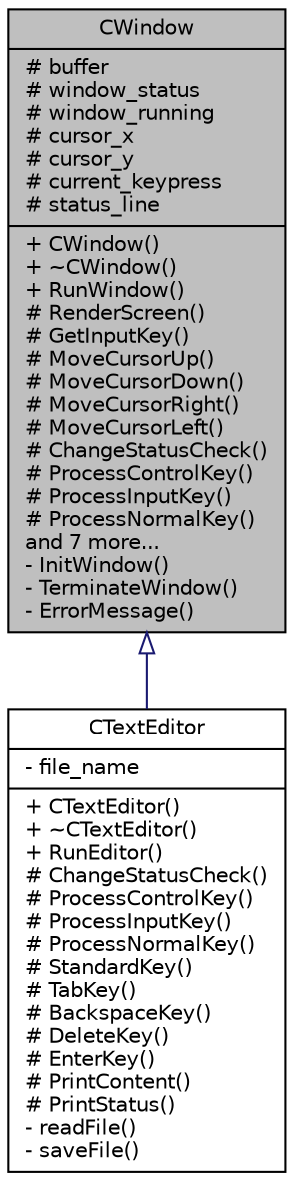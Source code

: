 digraph "CWindow"
{
 // LATEX_PDF_SIZE
  edge [fontname="Helvetica",fontsize="10",labelfontname="Helvetica",labelfontsize="10"];
  node [fontname="Helvetica",fontsize="10",shape=record];
  Node1 [label="{CWindow\n|# buffer\l# window_status\l# window_running\l# cursor_x\l# cursor_y\l# current_keypress\l# status_line\l|+ CWindow()\l+ ~CWindow()\l+ RunWindow()\l# RenderScreen()\l# GetInputKey()\l# MoveCursorUp()\l# MoveCursorDown()\l# MoveCursorRight()\l# MoveCursorLeft()\l# ChangeStatusCheck()\l# ProcessControlKey()\l# ProcessInputKey()\l# ProcessNormalKey()\land 7 more...\l- InitWindow()\l- TerminateWindow()\l- ErrorMessage()\l}",height=0.2,width=0.4,color="black", fillcolor="grey75", style="filled", fontcolor="black",tooltip="This class is used for Text Editor. It's the main window and it's functions. Also handles the ncurses..."];
  Node1 -> Node2 [dir="back",color="midnightblue",fontsize="10",style="solid",arrowtail="onormal",fontname="Helvetica"];
  Node2 [label="{CTextEditor\n|- file_name\l|+ CTextEditor()\l+ ~CTextEditor()\l+ RunEditor()\l# ChangeStatusCheck()\l# ProcessControlKey()\l# ProcessInputKey()\l# ProcessNormalKey()\l# StandardKey()\l# TabKey()\l# BackspaceKey()\l# DeleteKey()\l# EnterKey()\l# PrintContent()\l# PrintStatus()\l- readFile()\l- saveFile()\l}",height=0.2,width=0.4,color="black", fillcolor="white", style="filled",URL="$classCTextEditor.html",tooltip="This class is a Text Editor with all its functions."];
}
